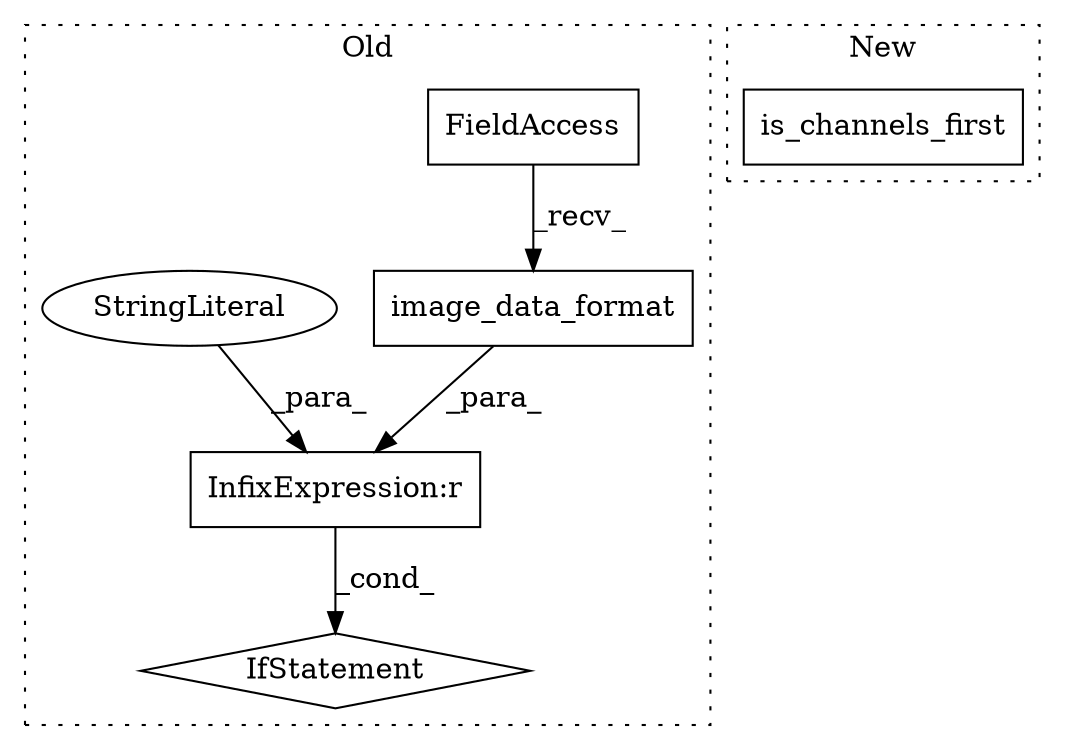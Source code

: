 digraph G {
subgraph cluster0 {
1 [label="image_data_format" a="32" s="6446" l="19" shape="box"];
3 [label="InfixExpression:r" a="27" s="6465" l="4" shape="box"];
4 [label="FieldAccess" a="22" s="6432" l="5" shape="box"];
5 [label="StringLiteral" a="45" s="6469" l="16" shape="ellipse"];
6 [label="IfStatement" a="25" s="6486" l="3" shape="diamond"];
label = "Old";
style="dotted";
}
subgraph cluster1 {
2 [label="is_channels_first" a="32" s="6309" l="19" shape="box"];
label = "New";
style="dotted";
}
1 -> 3 [label="_para_"];
3 -> 6 [label="_cond_"];
4 -> 1 [label="_recv_"];
5 -> 3 [label="_para_"];
}